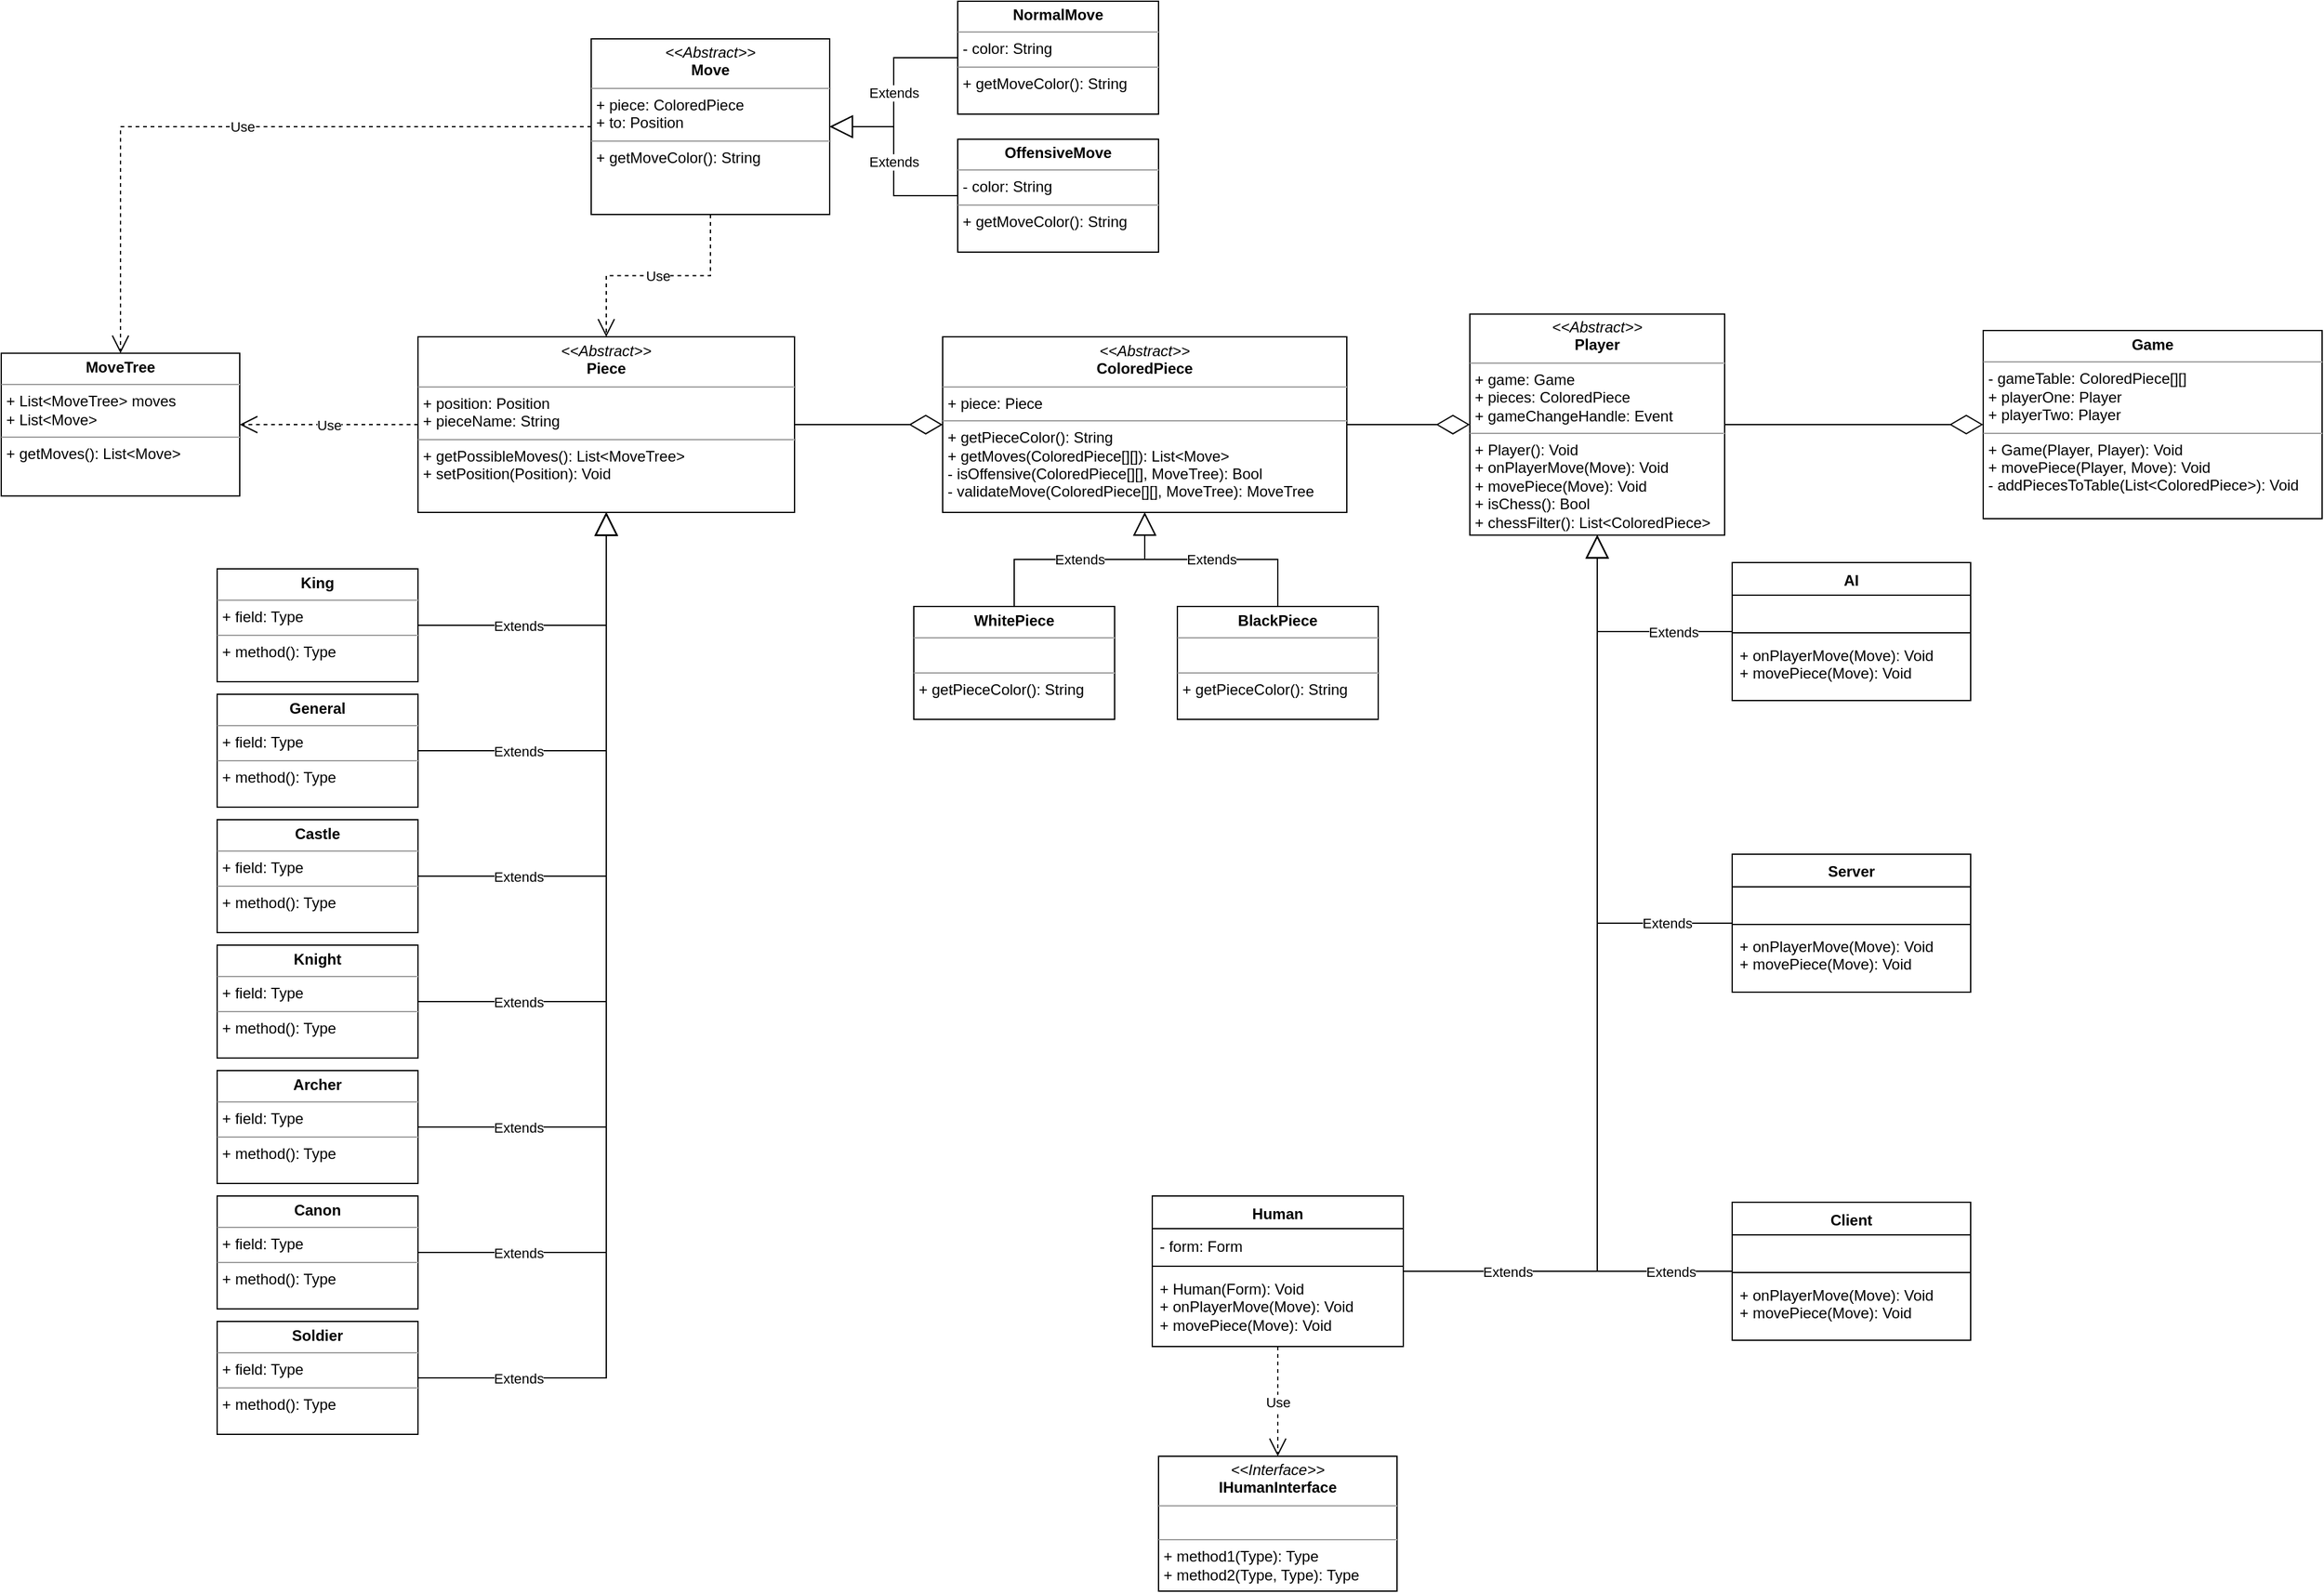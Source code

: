 <mxfile version="21.0.6" type="device"><diagram name="Page-1" id="nTrpsp-pm2qygXV71zAi"><mxGraphModel dx="1105" dy="704" grid="1" gridSize="10" guides="1" tooltips="1" connect="1" arrows="1" fold="1" page="1" pageScale="1" pageWidth="2336" pageHeight="1654" math="0" shadow="0"><root><mxCell id="0"/><mxCell id="1" parent="0"/><mxCell id="Wa3GkqQ6ShVxX3qZaua0-1" value="&lt;p style=&quot;margin:0px;margin-top:4px;text-align:center;&quot;&gt;&lt;i&gt;&amp;lt;&amp;lt;Abstract&amp;gt;&amp;gt;&lt;/i&gt;&lt;br&gt;&lt;b&gt;Player&lt;/b&gt;&lt;/p&gt;&lt;hr size=&quot;1&quot;&gt;&lt;p style=&quot;margin:0px;margin-left:4px;&quot;&gt;+ game: Game&lt;/p&gt;&lt;p style=&quot;margin:0px;margin-left:4px;&quot;&gt;+ pieces: ColoredPiece&lt;/p&gt;&lt;p style=&quot;margin:0px;margin-left:4px;&quot;&gt;+ gameChangeHandle: Event&lt;/p&gt;&lt;hr size=&quot;1&quot;&gt;&lt;p style=&quot;margin:0px;margin-left:4px;&quot;&gt;+ Player(): Void&lt;br&gt;+ onPlayerMove(Move): Void&lt;/p&gt;&lt;p style=&quot;margin:0px;margin-left:4px;&quot;&gt;+ movePiece(Move): Void&lt;/p&gt;&lt;p style=&quot;margin:0px;margin-left:4px;&quot;&gt;+ isChess(): Bool&lt;/p&gt;&lt;p style=&quot;margin:0px;margin-left:4px;&quot;&gt;+ chessFilter(): List&amp;lt;ColoredPiece&amp;gt;&lt;/p&gt;" style="verticalAlign=top;align=left;overflow=fill;fontSize=12;fontFamily=Helvetica;html=1;whiteSpace=wrap;" parent="1" vertex="1"><mxGeometry x="1520" y="299.38" width="203" height="176.25" as="geometry"/></mxCell><mxCell id="Wa3GkqQ6ShVxX3qZaua0-2" value="Human" style="swimlane;fontStyle=1;align=center;verticalAlign=top;childLayout=stackLayout;horizontal=1;startSize=26;horizontalStack=0;resizeParent=1;resizeParentMax=0;resizeLast=0;collapsible=1;marginBottom=0;whiteSpace=wrap;html=1;" parent="1" vertex="1"><mxGeometry x="1267" y="1002.5" width="200" height="120" as="geometry"/></mxCell><mxCell id="Wa3GkqQ6ShVxX3qZaua0-3" value="- form: Form" style="text;strokeColor=none;fillColor=none;align=left;verticalAlign=top;spacingLeft=4;spacingRight=4;overflow=hidden;rotatable=0;points=[[0,0.5],[1,0.5]];portConstraint=eastwest;whiteSpace=wrap;html=1;" parent="Wa3GkqQ6ShVxX3qZaua0-2" vertex="1"><mxGeometry y="26" width="200" height="26" as="geometry"/></mxCell><mxCell id="Wa3GkqQ6ShVxX3qZaua0-4" value="" style="line;strokeWidth=1;fillColor=none;align=left;verticalAlign=middle;spacingTop=-1;spacingLeft=3;spacingRight=3;rotatable=0;labelPosition=right;points=[];portConstraint=eastwest;strokeColor=inherit;" parent="Wa3GkqQ6ShVxX3qZaua0-2" vertex="1"><mxGeometry y="52" width="200" height="8" as="geometry"/></mxCell><mxCell id="Wa3GkqQ6ShVxX3qZaua0-5" value="+ Human(Form): Void&lt;br&gt;+ onPlayerMove(Move): Void&lt;br&gt;+ movePiece(Move): Void" style="text;strokeColor=none;fillColor=none;align=left;verticalAlign=top;spacingLeft=4;spacingRight=4;overflow=hidden;rotatable=0;points=[[0,0.5],[1,0.5]];portConstraint=eastwest;whiteSpace=wrap;html=1;" parent="Wa3GkqQ6ShVxX3qZaua0-2" vertex="1"><mxGeometry y="60" width="200" height="60" as="geometry"/></mxCell><mxCell id="Wa3GkqQ6ShVxX3qZaua0-22" value="&lt;p style=&quot;margin:0px;margin-top:4px;text-align:center;&quot;&gt;&lt;i&gt;&amp;lt;&amp;lt;Abstract&amp;gt;&amp;gt;&lt;/i&gt;&lt;br&gt;&lt;b&gt;Piece&lt;/b&gt;&lt;/p&gt;&lt;hr size=&quot;1&quot;&gt;&lt;p style=&quot;margin:0px;margin-left:4px;&quot;&gt;+ position: Position&lt;br&gt;+ pieceName: String&lt;/p&gt;&lt;hr size=&quot;1&quot;&gt;&lt;p style=&quot;margin:0px;margin-left:4px;&quot;&gt;+ getPossibleMoves(): List&amp;lt;MoveTree&amp;gt;&lt;br&gt;+ setPosition(Position): Void&lt;/p&gt;" style="verticalAlign=top;align=left;overflow=fill;fontSize=12;fontFamily=Helvetica;html=1;whiteSpace=wrap;" parent="1" vertex="1"><mxGeometry x="682" y="317.5" width="300" height="140" as="geometry"/></mxCell><mxCell id="Wa3GkqQ6ShVxX3qZaua0-23" value="&lt;p style=&quot;margin:0px;margin-top:4px;text-align:center;&quot;&gt;&lt;b&gt;King&lt;/b&gt;&lt;/p&gt;&lt;hr size=&quot;1&quot;&gt;&lt;p style=&quot;margin:0px;margin-left:4px;&quot;&gt;+ field: Type&lt;/p&gt;&lt;hr size=&quot;1&quot;&gt;&lt;p style=&quot;margin:0px;margin-left:4px;&quot;&gt;+ method(): Type&lt;/p&gt;" style="verticalAlign=top;align=left;overflow=fill;fontSize=12;fontFamily=Helvetica;html=1;whiteSpace=wrap;" parent="1" vertex="1"><mxGeometry x="522" y="502.5" width="160" height="90" as="geometry"/></mxCell><mxCell id="Wa3GkqQ6ShVxX3qZaua0-25" value="&lt;p style=&quot;margin:0px;margin-top:4px;text-align:center;&quot;&gt;&lt;b&gt;General&lt;/b&gt;&lt;/p&gt;&lt;hr size=&quot;1&quot;&gt;&lt;p style=&quot;margin:0px;margin-left:4px;&quot;&gt;+ field: Type&lt;/p&gt;&lt;hr size=&quot;1&quot;&gt;&lt;p style=&quot;margin:0px;margin-left:4px;&quot;&gt;+ method(): Type&lt;/p&gt;" style="verticalAlign=top;align=left;overflow=fill;fontSize=12;fontFamily=Helvetica;html=1;whiteSpace=wrap;" parent="1" vertex="1"><mxGeometry x="522" y="602.5" width="160" height="90" as="geometry"/></mxCell><mxCell id="Wa3GkqQ6ShVxX3qZaua0-27" value="&lt;p style=&quot;margin:0px;margin-top:4px;text-align:center;&quot;&gt;&lt;b&gt;Castle&lt;/b&gt;&lt;/p&gt;&lt;hr size=&quot;1&quot;&gt;&lt;p style=&quot;margin:0px;margin-left:4px;&quot;&gt;+ field: Type&lt;/p&gt;&lt;hr size=&quot;1&quot;&gt;&lt;p style=&quot;margin:0px;margin-left:4px;&quot;&gt;+ method(): Type&lt;/p&gt;" style="verticalAlign=top;align=left;overflow=fill;fontSize=12;fontFamily=Helvetica;html=1;whiteSpace=wrap;" parent="1" vertex="1"><mxGeometry x="522" y="702.5" width="160" height="90" as="geometry"/></mxCell><mxCell id="Wa3GkqQ6ShVxX3qZaua0-29" value="&lt;p style=&quot;margin:0px;margin-top:4px;text-align:center;&quot;&gt;&lt;b&gt;Knight&lt;/b&gt;&lt;/p&gt;&lt;hr size=&quot;1&quot;&gt;&lt;p style=&quot;margin:0px;margin-left:4px;&quot;&gt;+ field: Type&lt;/p&gt;&lt;hr size=&quot;1&quot;&gt;&lt;p style=&quot;margin:0px;margin-left:4px;&quot;&gt;+ method(): Type&lt;/p&gt;" style="verticalAlign=top;align=left;overflow=fill;fontSize=12;fontFamily=Helvetica;html=1;whiteSpace=wrap;" parent="1" vertex="1"><mxGeometry x="522" y="802.5" width="160" height="90" as="geometry"/></mxCell><mxCell id="Wa3GkqQ6ShVxX3qZaua0-31" value="&lt;p style=&quot;margin:0px;margin-top:4px;text-align:center;&quot;&gt;&lt;b&gt;Archer&lt;/b&gt;&lt;/p&gt;&lt;hr size=&quot;1&quot;&gt;&lt;p style=&quot;margin:0px;margin-left:4px;&quot;&gt;+ field: Type&lt;/p&gt;&lt;hr size=&quot;1&quot;&gt;&lt;p style=&quot;margin:0px;margin-left:4px;&quot;&gt;+ method(): Type&lt;/p&gt;" style="verticalAlign=top;align=left;overflow=fill;fontSize=12;fontFamily=Helvetica;html=1;whiteSpace=wrap;" parent="1" vertex="1"><mxGeometry x="522" y="902.5" width="160" height="90" as="geometry"/></mxCell><mxCell id="Wa3GkqQ6ShVxX3qZaua0-33" value="&lt;p style=&quot;margin:0px;margin-top:4px;text-align:center;&quot;&gt;&lt;b&gt;Canon&lt;/b&gt;&lt;/p&gt;&lt;hr size=&quot;1&quot;&gt;&lt;p style=&quot;margin:0px;margin-left:4px;&quot;&gt;+ field: Type&lt;/p&gt;&lt;hr size=&quot;1&quot;&gt;&lt;p style=&quot;margin:0px;margin-left:4px;&quot;&gt;+ method(): Type&lt;/p&gt;" style="verticalAlign=top;align=left;overflow=fill;fontSize=12;fontFamily=Helvetica;html=1;whiteSpace=wrap;" parent="1" vertex="1"><mxGeometry x="522" y="1002.5" width="160" height="90" as="geometry"/></mxCell><mxCell id="Wa3GkqQ6ShVxX3qZaua0-35" value="&lt;p style=&quot;margin:0px;margin-top:4px;text-align:center;&quot;&gt;&lt;b&gt;Soldier&lt;/b&gt;&lt;/p&gt;&lt;hr size=&quot;1&quot;&gt;&lt;p style=&quot;margin:0px;margin-left:4px;&quot;&gt;+ field: Type&lt;/p&gt;&lt;hr size=&quot;1&quot;&gt;&lt;p style=&quot;margin:0px;margin-left:4px;&quot;&gt;+ method(): Type&lt;/p&gt;" style="verticalAlign=top;align=left;overflow=fill;fontSize=12;fontFamily=Helvetica;html=1;whiteSpace=wrap;" parent="1" vertex="1"><mxGeometry x="522" y="1102.5" width="160" height="90" as="geometry"/></mxCell><mxCell id="Wa3GkqQ6ShVxX3qZaua0-37" value="&lt;p style=&quot;margin:0px;margin-top:4px;text-align:center;&quot;&gt;&lt;i&gt;&amp;lt;&amp;lt;Abstract&amp;gt;&amp;gt;&lt;/i&gt;&lt;br&gt;&lt;b&gt;ColoredPiece&lt;/b&gt;&lt;/p&gt;&lt;hr size=&quot;1&quot;&gt;&lt;p style=&quot;margin:0px;margin-left:4px;&quot;&gt;+ piece: Piece&lt;br&gt;&lt;/p&gt;&lt;hr size=&quot;1&quot;&gt;&lt;p style=&quot;margin:0px;margin-left:4px;&quot;&gt;+ getPieceColor(): String&lt;br&gt;+ getMoves(ColoredPiece[][]): List&amp;lt;Move&amp;gt;&lt;/p&gt;&lt;p style=&quot;margin:0px;margin-left:4px;&quot;&gt;- isOffensive(ColoredPiece[][],&amp;nbsp;MoveTree): Bool&lt;/p&gt;&lt;p style=&quot;margin:0px;margin-left:4px;&quot;&gt;- validateMove(ColoredPiece[][],&amp;nbsp;MoveTree&lt;span style=&quot;background-color: initial;&quot;&gt;): MoveTree&lt;/span&gt;&lt;/p&gt;" style="verticalAlign=top;align=left;overflow=fill;fontSize=12;fontFamily=Helvetica;html=1;whiteSpace=wrap;" parent="1" vertex="1"><mxGeometry x="1100" y="317.51" width="322" height="140" as="geometry"/></mxCell><mxCell id="Wa3GkqQ6ShVxX3qZaua0-39" value="&lt;p style=&quot;margin:0px;margin-top:4px;text-align:center;&quot;&gt;&lt;b&gt;WhitePiece&lt;/b&gt;&lt;/p&gt;&lt;hr size=&quot;1&quot;&gt;&lt;p style=&quot;margin:0px;margin-left:4px;&quot;&gt;&amp;nbsp;&lt;/p&gt;&lt;hr size=&quot;1&quot;&gt;&lt;p style=&quot;margin:0px;margin-left:4px;&quot;&gt;+ getPieceColor(): String&lt;br&gt;&lt;/p&gt;" style="verticalAlign=top;align=left;overflow=fill;fontSize=12;fontFamily=Helvetica;html=1;whiteSpace=wrap;" parent="1" vertex="1"><mxGeometry x="1077" y="532.5" width="160" height="90" as="geometry"/></mxCell><mxCell id="Wa3GkqQ6ShVxX3qZaua0-40" value="&lt;p style=&quot;margin:0px;margin-top:4px;text-align:center;&quot;&gt;&lt;b&gt;BlackPiece&lt;/b&gt;&lt;/p&gt;&lt;hr size=&quot;1&quot;&gt;&lt;p style=&quot;margin:0px;margin-left:4px;&quot;&gt;&amp;nbsp;&lt;/p&gt;&lt;hr size=&quot;1&quot;&gt;&lt;p style=&quot;margin:0px;margin-left:4px;&quot;&gt;+ getPieceColor(): String&lt;br&gt;&lt;/p&gt;" style="verticalAlign=top;align=left;overflow=fill;fontSize=12;fontFamily=Helvetica;html=1;whiteSpace=wrap;" parent="1" vertex="1"><mxGeometry x="1287" y="532.5" width="160" height="90" as="geometry"/></mxCell><mxCell id="Wa3GkqQ6ShVxX3qZaua0-44" value="&lt;p style=&quot;margin:0px;margin-top:4px;text-align:center;&quot;&gt;&lt;b&gt;MoveTree&lt;/b&gt;&lt;/p&gt;&lt;hr size=&quot;1&quot;&gt;&lt;p style=&quot;margin:0px;margin-left:4px;&quot;&gt;+ List&amp;lt;&lt;span style=&quot;border-color: var(--border-color); text-align: center;&quot;&gt;MoveTree&lt;/span&gt;&amp;gt; moves&lt;/p&gt;&lt;p style=&quot;margin:0px;margin-left:4px;&quot;&gt;+ List&amp;lt;Move&amp;gt;&lt;/p&gt;&lt;hr size=&quot;1&quot;&gt;&lt;p style=&quot;margin:0px;margin-left:4px;&quot;&gt;+ getMoves(): List&amp;lt;Move&amp;gt;&lt;/p&gt;" style="verticalAlign=top;align=left;overflow=fill;fontSize=12;fontFamily=Helvetica;html=1;whiteSpace=wrap;" parent="1" vertex="1"><mxGeometry x="350" y="330.63" width="190" height="113.75" as="geometry"/></mxCell><mxCell id="Vi_wcE8HfIReCXYGu_xj-1" value="&lt;p style=&quot;margin:0px;margin-top:4px;text-align:center;&quot;&gt;&lt;b&gt;Game&lt;/b&gt;&lt;/p&gt;&lt;hr size=&quot;1&quot;&gt;&lt;p style=&quot;margin:0px;margin-left:4px;&quot;&gt;- gameTable: ColoredPiece[][]&lt;/p&gt;&lt;p style=&quot;margin:0px;margin-left:4px;&quot;&gt;+ playerOne: Player&lt;/p&gt;&lt;p style=&quot;margin:0px;margin-left:4px;&quot;&gt;+ playerTwo: Player&lt;/p&gt;&lt;hr size=&quot;1&quot;&gt;&lt;p style=&quot;margin:0px;margin-left:4px;&quot;&gt;+ Game(Player, Player): Void&lt;/p&gt;&lt;p style=&quot;margin:0px;margin-left:4px;&quot;&gt;+ movePiece(Player, Move): Void&lt;/p&gt;&lt;p style=&quot;margin:0px;margin-left:4px;&quot;&gt;- addPiecesToTable(List&amp;lt;ColoredPiece&amp;gt;): Void&lt;/p&gt;" style="verticalAlign=top;align=left;overflow=fill;fontSize=12;fontFamily=Helvetica;html=1;whiteSpace=wrap;" parent="1" vertex="1"><mxGeometry x="1929" y="312.5" width="270" height="150" as="geometry"/></mxCell><mxCell id="Vi_wcE8HfIReCXYGu_xj-2" value="" style="endArrow=diamondThin;endFill=0;endSize=24;html=1;rounded=0;entryX=0;entryY=0.5;entryDx=0;entryDy=0;exitX=1;exitY=0.5;exitDx=0;exitDy=0;edgeStyle=orthogonalEdgeStyle;" parent="1" source="Wa3GkqQ6ShVxX3qZaua0-1" target="Vi_wcE8HfIReCXYGu_xj-1" edge="1"><mxGeometry width="160" relative="1" as="geometry"><mxPoint x="1817" y="502.5" as="sourcePoint"/><mxPoint x="1977" y="502.5" as="targetPoint"/></mxGeometry></mxCell><mxCell id="Vi_wcE8HfIReCXYGu_xj-3" value="Extends" style="endArrow=block;endSize=16;endFill=0;html=1;rounded=0;entryX=0.5;entryY=1;entryDx=0;entryDy=0;edgeStyle=orthogonalEdgeStyle;exitX=1;exitY=0.5;exitDx=0;exitDy=0;" parent="1" source="Wa3GkqQ6ShVxX3qZaua0-2" target="Wa3GkqQ6ShVxX3qZaua0-1" edge="1"><mxGeometry x="-0.776" width="160" relative="1" as="geometry"><mxPoint x="1560" y="990" as="sourcePoint"/><mxPoint x="1757" y="642.5" as="targetPoint"/><mxPoint as="offset"/></mxGeometry></mxCell><mxCell id="Vi_wcE8HfIReCXYGu_xj-4" value="Extends" style="endArrow=block;endSize=16;endFill=0;html=1;rounded=0;entryX=0.5;entryY=1;entryDx=0;entryDy=0;exitX=0;exitY=0.5;exitDx=0;exitDy=0;edgeStyle=orthogonalEdgeStyle;" parent="1" source="Vi_wcE8HfIReCXYGu_xj-7" target="Wa3GkqQ6ShVxX3qZaua0-1" edge="1"><mxGeometry x="-0.492" width="160" relative="1" as="geometry"><mxPoint x="1747" y="691.5" as="sourcePoint"/><mxPoint x="1597" y="533.5" as="targetPoint"/><mxPoint as="offset"/></mxGeometry></mxCell><mxCell id="Vi_wcE8HfIReCXYGu_xj-5" value="Extends" style="endArrow=block;endSize=16;endFill=0;html=1;rounded=0;entryX=0.5;entryY=1;entryDx=0;entryDy=0;edgeStyle=orthogonalEdgeStyle;exitX=0;exitY=0.5;exitDx=0;exitDy=0;" parent="1" source="Vi_wcE8HfIReCXYGu_xj-11" target="Wa3GkqQ6ShVxX3qZaua0-1" edge="1"><mxGeometry x="-0.748" width="160" relative="1" as="geometry"><mxPoint x="1727" y="812.5" as="sourcePoint"/><mxPoint x="1632" y="472.5" as="targetPoint"/><mxPoint as="offset"/></mxGeometry></mxCell><mxCell id="Vi_wcE8HfIReCXYGu_xj-6" value="Extends" style="endArrow=block;endSize=16;endFill=0;html=1;rounded=0;entryX=0.5;entryY=1;entryDx=0;entryDy=0;edgeStyle=orthogonalEdgeStyle;exitX=0;exitY=0.5;exitDx=0;exitDy=0;" parent="1" source="Vi_wcE8HfIReCXYGu_xj-15" target="Wa3GkqQ6ShVxX3qZaua0-1" edge="1"><mxGeometry x="-0.859" width="160" relative="1" as="geometry"><mxPoint x="1727" y="962.5" as="sourcePoint"/><mxPoint x="1632" y="472.5" as="targetPoint"/><mxPoint as="offset"/></mxGeometry></mxCell><mxCell id="Vi_wcE8HfIReCXYGu_xj-7" value="AI" style="swimlane;fontStyle=1;align=center;verticalAlign=top;childLayout=stackLayout;horizontal=1;startSize=26;horizontalStack=0;resizeParent=1;resizeParentMax=0;resizeLast=0;collapsible=1;marginBottom=0;whiteSpace=wrap;html=1;" parent="1" vertex="1"><mxGeometry x="1729" y="497.5" width="190" height="110" as="geometry"/></mxCell><mxCell id="Vi_wcE8HfIReCXYGu_xj-8" value="&amp;nbsp;" style="text;strokeColor=none;fillColor=none;align=left;verticalAlign=top;spacingLeft=4;spacingRight=4;overflow=hidden;rotatable=0;points=[[0,0.5],[1,0.5]];portConstraint=eastwest;whiteSpace=wrap;html=1;" parent="Vi_wcE8HfIReCXYGu_xj-7" vertex="1"><mxGeometry y="26" width="190" height="26" as="geometry"/></mxCell><mxCell id="Vi_wcE8HfIReCXYGu_xj-9" value="" style="line;strokeWidth=1;fillColor=none;align=left;verticalAlign=middle;spacingTop=-1;spacingLeft=3;spacingRight=3;rotatable=0;labelPosition=right;points=[];portConstraint=eastwest;strokeColor=inherit;" parent="Vi_wcE8HfIReCXYGu_xj-7" vertex="1"><mxGeometry y="52" width="190" height="8" as="geometry"/></mxCell><mxCell id="Vi_wcE8HfIReCXYGu_xj-10" value="+ onPlayerMove(Move): Void&lt;br&gt;+ movePiece(Move): Void" style="text;strokeColor=none;fillColor=none;align=left;verticalAlign=top;spacingLeft=4;spacingRight=4;overflow=hidden;rotatable=0;points=[[0,0.5],[1,0.5]];portConstraint=eastwest;whiteSpace=wrap;html=1;" parent="Vi_wcE8HfIReCXYGu_xj-7" vertex="1"><mxGeometry y="60" width="190" height="50" as="geometry"/></mxCell><mxCell id="Vi_wcE8HfIReCXYGu_xj-11" value="Server" style="swimlane;fontStyle=1;align=center;verticalAlign=top;childLayout=stackLayout;horizontal=1;startSize=26;horizontalStack=0;resizeParent=1;resizeParentMax=0;resizeLast=0;collapsible=1;marginBottom=0;whiteSpace=wrap;html=1;" parent="1" vertex="1"><mxGeometry x="1729" y="730" width="190" height="110" as="geometry"/></mxCell><mxCell id="Vi_wcE8HfIReCXYGu_xj-12" value="&amp;nbsp;" style="text;strokeColor=none;fillColor=none;align=left;verticalAlign=top;spacingLeft=4;spacingRight=4;overflow=hidden;rotatable=0;points=[[0,0.5],[1,0.5]];portConstraint=eastwest;whiteSpace=wrap;html=1;" parent="Vi_wcE8HfIReCXYGu_xj-11" vertex="1"><mxGeometry y="26" width="190" height="26" as="geometry"/></mxCell><mxCell id="Vi_wcE8HfIReCXYGu_xj-13" value="" style="line;strokeWidth=1;fillColor=none;align=left;verticalAlign=middle;spacingTop=-1;spacingLeft=3;spacingRight=3;rotatable=0;labelPosition=right;points=[];portConstraint=eastwest;strokeColor=inherit;" parent="Vi_wcE8HfIReCXYGu_xj-11" vertex="1"><mxGeometry y="52" width="190" height="8" as="geometry"/></mxCell><mxCell id="Vi_wcE8HfIReCXYGu_xj-14" value="+ onPlayerMove(Move): Void&lt;br&gt;+ movePiece(Move): Void" style="text;strokeColor=none;fillColor=none;align=left;verticalAlign=top;spacingLeft=4;spacingRight=4;overflow=hidden;rotatable=0;points=[[0,0.5],[1,0.5]];portConstraint=eastwest;whiteSpace=wrap;html=1;" parent="Vi_wcE8HfIReCXYGu_xj-11" vertex="1"><mxGeometry y="60" width="190" height="50" as="geometry"/></mxCell><mxCell id="Vi_wcE8HfIReCXYGu_xj-15" value="Client" style="swimlane;fontStyle=1;align=center;verticalAlign=top;childLayout=stackLayout;horizontal=1;startSize=26;horizontalStack=0;resizeParent=1;resizeParentMax=0;resizeLast=0;collapsible=1;marginBottom=0;whiteSpace=wrap;html=1;" parent="1" vertex="1"><mxGeometry x="1729" y="1007.5" width="190" height="110" as="geometry"/></mxCell><mxCell id="Vi_wcE8HfIReCXYGu_xj-16" value="&amp;nbsp;" style="text;strokeColor=none;fillColor=none;align=left;verticalAlign=top;spacingLeft=4;spacingRight=4;overflow=hidden;rotatable=0;points=[[0,0.5],[1,0.5]];portConstraint=eastwest;whiteSpace=wrap;html=1;" parent="Vi_wcE8HfIReCXYGu_xj-15" vertex="1"><mxGeometry y="26" width="190" height="26" as="geometry"/></mxCell><mxCell id="Vi_wcE8HfIReCXYGu_xj-17" value="" style="line;strokeWidth=1;fillColor=none;align=left;verticalAlign=middle;spacingTop=-1;spacingLeft=3;spacingRight=3;rotatable=0;labelPosition=right;points=[];portConstraint=eastwest;strokeColor=inherit;" parent="Vi_wcE8HfIReCXYGu_xj-15" vertex="1"><mxGeometry y="52" width="190" height="8" as="geometry"/></mxCell><mxCell id="Vi_wcE8HfIReCXYGu_xj-18" value="+ onPlayerMove(Move): Void&lt;br&gt;+ movePiece(Move): Void" style="text;strokeColor=none;fillColor=none;align=left;verticalAlign=top;spacingLeft=4;spacingRight=4;overflow=hidden;rotatable=0;points=[[0,0.5],[1,0.5]];portConstraint=eastwest;whiteSpace=wrap;html=1;" parent="Vi_wcE8HfIReCXYGu_xj-15" vertex="1"><mxGeometry y="60" width="190" height="50" as="geometry"/></mxCell><mxCell id="Vi_wcE8HfIReCXYGu_xj-19" value="" style="endArrow=diamondThin;endFill=0;endSize=24;html=1;rounded=0;entryX=0;entryY=0.5;entryDx=0;entryDy=0;exitX=1;exitY=0.5;exitDx=0;exitDy=0;edgeStyle=orthogonalEdgeStyle;" parent="1" source="Wa3GkqQ6ShVxX3qZaua0-37" target="Wa3GkqQ6ShVxX3qZaua0-1" edge="1"><mxGeometry width="160" relative="1" as="geometry"><mxPoint x="1062" y="712.5" as="sourcePoint"/><mxPoint x="1222" y="712.5" as="targetPoint"/></mxGeometry></mxCell><mxCell id="Vi_wcE8HfIReCXYGu_xj-20" value="Extends" style="endArrow=block;endSize=16;endFill=0;html=1;rounded=0;exitX=0.5;exitY=0;exitDx=0;exitDy=0;entryX=0.5;entryY=1;entryDx=0;entryDy=0;edgeStyle=orthogonalEdgeStyle;" parent="1" source="Wa3GkqQ6ShVxX3qZaua0-39" target="Wa3GkqQ6ShVxX3qZaua0-37" edge="1"><mxGeometry width="160" relative="1" as="geometry"><mxPoint x="1072" y="462.5" as="sourcePoint"/><mxPoint x="1232" y="462.5" as="targetPoint"/></mxGeometry></mxCell><mxCell id="Vi_wcE8HfIReCXYGu_xj-21" value="Extends" style="endArrow=block;endSize=16;endFill=0;html=1;rounded=0;exitX=0.5;exitY=0;exitDx=0;exitDy=0;entryX=0.5;entryY=1;entryDx=0;entryDy=0;edgeStyle=orthogonalEdgeStyle;" parent="1" source="Wa3GkqQ6ShVxX3qZaua0-40" target="Wa3GkqQ6ShVxX3qZaua0-37" edge="1"><mxGeometry width="160" relative="1" as="geometry"><mxPoint x="1092" y="542.5" as="sourcePoint"/><mxPoint x="1207" y="467.5" as="targetPoint"/></mxGeometry></mxCell><mxCell id="Vi_wcE8HfIReCXYGu_xj-23" value="" style="endArrow=diamondThin;endFill=0;endSize=24;html=1;rounded=0;entryX=0;entryY=0.5;entryDx=0;entryDy=0;exitX=1;exitY=0.5;exitDx=0;exitDy=0;edgeStyle=orthogonalEdgeStyle;" parent="1" source="Wa3GkqQ6ShVxX3qZaua0-22" target="Wa3GkqQ6ShVxX3qZaua0-37" edge="1"><mxGeometry width="160" relative="1" as="geometry"><mxPoint x="962" y="432.5" as="sourcePoint"/><mxPoint x="1122" y="432.5" as="targetPoint"/></mxGeometry></mxCell><mxCell id="Vi_wcE8HfIReCXYGu_xj-24" value="Extends" style="endArrow=block;endSize=16;endFill=0;html=1;rounded=0;entryX=0.5;entryY=1;entryDx=0;entryDy=0;exitX=1;exitY=0.5;exitDx=0;exitDy=0;edgeStyle=orthogonalEdgeStyle;" parent="1" source="Wa3GkqQ6ShVxX3qZaua0-23" target="Wa3GkqQ6ShVxX3qZaua0-22" edge="1"><mxGeometry x="-0.333" width="160" relative="1" as="geometry"><mxPoint x="682" y="492.5" as="sourcePoint"/><mxPoint x="842" y="492.5" as="targetPoint"/><mxPoint as="offset"/></mxGeometry></mxCell><mxCell id="Vi_wcE8HfIReCXYGu_xj-25" value="Extends" style="endArrow=block;endSize=16;endFill=0;html=1;rounded=0;entryX=0.5;entryY=1;entryDx=0;entryDy=0;exitX=1;exitY=0.5;exitDx=0;exitDy=0;edgeStyle=orthogonalEdgeStyle;" parent="1" source="Wa3GkqQ6ShVxX3qZaua0-25" target="Wa3GkqQ6ShVxX3qZaua0-22" edge="1"><mxGeometry x="-0.529" width="160" relative="1" as="geometry"><mxPoint x="692" y="557.5" as="sourcePoint"/><mxPoint x="842" y="467.5" as="targetPoint"/><mxPoint as="offset"/></mxGeometry></mxCell><mxCell id="Vi_wcE8HfIReCXYGu_xj-26" value="Extends" style="endArrow=block;endSize=16;endFill=0;html=1;rounded=0;entryX=0.5;entryY=1;entryDx=0;entryDy=0;exitX=1;exitY=0.5;exitDx=0;exitDy=0;edgeStyle=orthogonalEdgeStyle;" parent="1" source="Wa3GkqQ6ShVxX3qZaua0-27" target="Wa3GkqQ6ShVxX3qZaua0-22" edge="1"><mxGeometry x="-0.636" width="160" relative="1" as="geometry"><mxPoint x="702" y="567.5" as="sourcePoint"/><mxPoint x="852" y="477.5" as="targetPoint"/><mxPoint as="offset"/></mxGeometry></mxCell><mxCell id="Vi_wcE8HfIReCXYGu_xj-27" value="Extends" style="endArrow=block;endSize=16;endFill=0;html=1;rounded=0;entryX=0.5;entryY=1;entryDx=0;entryDy=0;exitX=1;exitY=0.5;exitDx=0;exitDy=0;edgeStyle=orthogonalEdgeStyle;" parent="1" source="Wa3GkqQ6ShVxX3qZaua0-29" target="Wa3GkqQ6ShVxX3qZaua0-22" edge="1"><mxGeometry x="-0.704" width="160" relative="1" as="geometry"><mxPoint x="712" y="577.5" as="sourcePoint"/><mxPoint x="862" y="487.5" as="targetPoint"/><mxPoint as="offset"/></mxGeometry></mxCell><mxCell id="Vi_wcE8HfIReCXYGu_xj-28" value="Extends" style="endArrow=block;endSize=16;endFill=0;html=1;rounded=0;entryX=0.5;entryY=1;entryDx=0;entryDy=0;exitX=1;exitY=0.5;exitDx=0;exitDy=0;edgeStyle=orthogonalEdgeStyle;" parent="1" source="Wa3GkqQ6ShVxX3qZaua0-31" target="Wa3GkqQ6ShVxX3qZaua0-22" edge="1"><mxGeometry x="-0.75" width="160" relative="1" as="geometry"><mxPoint x="722" y="587.5" as="sourcePoint"/><mxPoint x="872" y="497.5" as="targetPoint"/><mxPoint as="offset"/></mxGeometry></mxCell><mxCell id="Vi_wcE8HfIReCXYGu_xj-29" value="Extends" style="endArrow=block;endSize=16;endFill=0;html=1;rounded=0;entryX=0.5;entryY=1;entryDx=0;entryDy=0;exitX=1;exitY=0.5;exitDx=0;exitDy=0;edgeStyle=orthogonalEdgeStyle;" parent="1" source="Wa3GkqQ6ShVxX3qZaua0-33" target="Wa3GkqQ6ShVxX3qZaua0-22" edge="1"><mxGeometry x="-0.784" width="160" relative="1" as="geometry"><mxPoint x="692" y="957.5" as="sourcePoint"/><mxPoint x="842" y="467.5" as="targetPoint"/><mxPoint as="offset"/></mxGeometry></mxCell><mxCell id="Vi_wcE8HfIReCXYGu_xj-30" value="Extends" style="endArrow=block;endSize=16;endFill=0;html=1;rounded=0;entryX=0.5;entryY=1;entryDx=0;entryDy=0;exitX=1;exitY=0.5;exitDx=0;exitDy=0;edgeStyle=orthogonalEdgeStyle;" parent="1" source="Wa3GkqQ6ShVxX3qZaua0-35" target="Wa3GkqQ6ShVxX3qZaua0-22" edge="1"><mxGeometry x="-0.809" width="160" relative="1" as="geometry"><mxPoint x="702" y="967.5" as="sourcePoint"/><mxPoint x="852" y="477.5" as="targetPoint"/><mxPoint as="offset"/></mxGeometry></mxCell><mxCell id="Vi_wcE8HfIReCXYGu_xj-31" value="Use" style="endArrow=open;endSize=12;dashed=1;html=1;rounded=0;entryX=1;entryY=0.5;entryDx=0;entryDy=0;exitX=0;exitY=0.5;exitDx=0;exitDy=0;edgeStyle=orthogonalEdgeStyle;" parent="1" source="Wa3GkqQ6ShVxX3qZaua0-22" target="Wa3GkqQ6ShVxX3qZaua0-44" edge="1"><mxGeometry width="160" relative="1" as="geometry"><mxPoint x="502" y="442.5" as="sourcePoint"/><mxPoint x="662" y="442.5" as="targetPoint"/></mxGeometry></mxCell><mxCell id="Vi_wcE8HfIReCXYGu_xj-34" value="&lt;p style=&quot;margin:0px;margin-top:4px;text-align:center;&quot;&gt;&lt;i&gt;&amp;lt;&amp;lt;Abstract&amp;gt;&amp;gt;&lt;/i&gt;&lt;br&gt;&lt;b&gt;Move&lt;/b&gt;&lt;/p&gt;&lt;hr size=&quot;1&quot;&gt;&lt;p style=&quot;margin:0px;margin-left:4px;&quot;&gt;&lt;span style=&quot;background-color: initial;&quot;&gt;+ piece: ColoredPiece&lt;/span&gt;&lt;br&gt;&lt;/p&gt;&lt;p style=&quot;margin:0px;margin-left:4px;&quot;&gt;+ to: Position&lt;/p&gt;&lt;hr size=&quot;1&quot;&gt;&lt;p style=&quot;margin:0px;margin-left:4px;&quot;&gt;+ getMoveColor(): String&lt;/p&gt;" style="verticalAlign=top;align=left;overflow=fill;fontSize=12;fontFamily=Helvetica;html=1;whiteSpace=wrap;" parent="1" vertex="1"><mxGeometry x="820" y="80" width="190" height="140" as="geometry"/></mxCell><mxCell id="Vi_wcE8HfIReCXYGu_xj-35" value="&lt;p style=&quot;margin:0px;margin-top:4px;text-align:center;&quot;&gt;&lt;b&gt;NormalMove&lt;/b&gt;&lt;/p&gt;&lt;hr size=&quot;1&quot;&gt;&lt;p style=&quot;margin:0px;margin-left:4px;&quot;&gt;- color: String&lt;/p&gt;&lt;hr size=&quot;1&quot;&gt;&lt;p style=&quot;margin:0px;margin-left:4px;&quot;&gt;+ getMoveColor(): String&lt;br&gt;&lt;/p&gt;" style="verticalAlign=top;align=left;overflow=fill;fontSize=12;fontFamily=Helvetica;html=1;whiteSpace=wrap;" parent="1" vertex="1"><mxGeometry x="1112" y="50" width="160" height="90" as="geometry"/></mxCell><mxCell id="Vi_wcE8HfIReCXYGu_xj-36" value="&lt;p style=&quot;margin:0px;margin-top:4px;text-align:center;&quot;&gt;&lt;b&gt;OffensiveMove&lt;/b&gt;&lt;/p&gt;&lt;hr size=&quot;1&quot;&gt;&lt;p style=&quot;margin:0px;margin-left:4px;&quot;&gt;- color: String&lt;/p&gt;&lt;hr size=&quot;1&quot;&gt;&lt;p style=&quot;margin:0px;margin-left:4px;&quot;&gt;+ getMoveColor(): String&lt;br&gt;&lt;/p&gt;" style="verticalAlign=top;align=left;overflow=fill;fontSize=12;fontFamily=Helvetica;html=1;whiteSpace=wrap;" parent="1" vertex="1"><mxGeometry x="1112" y="160" width="160" height="90" as="geometry"/></mxCell><mxCell id="Vi_wcE8HfIReCXYGu_xj-40" value="Use" style="endArrow=open;endSize=12;dashed=1;html=1;rounded=0;exitX=0.5;exitY=1;exitDx=0;exitDy=0;edgeStyle=orthogonalEdgeStyle;" parent="1" source="Vi_wcE8HfIReCXYGu_xj-34" target="Wa3GkqQ6ShVxX3qZaua0-22" edge="1"><mxGeometry width="160" relative="1" as="geometry"><mxPoint x="1130" y="370" as="sourcePoint"/><mxPoint x="1290" y="370" as="targetPoint"/></mxGeometry></mxCell><mxCell id="Vi_wcE8HfIReCXYGu_xj-41" value="Extends" style="endArrow=block;endSize=16;endFill=0;html=1;rounded=0;entryX=1;entryY=0.5;entryDx=0;entryDy=0;exitX=0;exitY=0.5;exitDx=0;exitDy=0;edgeStyle=orthogonalEdgeStyle;" parent="1" source="Vi_wcE8HfIReCXYGu_xj-35" target="Vi_wcE8HfIReCXYGu_xj-34" edge="1"><mxGeometry width="160" relative="1" as="geometry"><mxPoint x="782" y="220" as="sourcePoint"/><mxPoint x="942" y="220" as="targetPoint"/></mxGeometry></mxCell><mxCell id="Vi_wcE8HfIReCXYGu_xj-42" value="Extends" style="endArrow=block;endSize=16;endFill=0;html=1;rounded=0;entryX=1;entryY=0.5;entryDx=0;entryDy=0;exitX=0;exitY=0.5;exitDx=0;exitDy=0;edgeStyle=orthogonalEdgeStyle;" parent="1" source="Vi_wcE8HfIReCXYGu_xj-36" target="Vi_wcE8HfIReCXYGu_xj-34" edge="1"><mxGeometry width="160" relative="1" as="geometry"><mxPoint x="1122" y="105" as="sourcePoint"/><mxPoint x="1020" y="130" as="targetPoint"/></mxGeometry></mxCell><mxCell id="Vi_wcE8HfIReCXYGu_xj-43" value="Use" style="endArrow=open;endSize=12;dashed=1;html=1;rounded=0;edgeStyle=orthogonalEdgeStyle;" parent="1" source="Vi_wcE8HfIReCXYGu_xj-34" target="Wa3GkqQ6ShVxX3qZaua0-44" edge="1"><mxGeometry width="160" relative="1" as="geometry"><mxPoint x="700" y="184.52" as="sourcePoint"/><mxPoint x="860" y="184.52" as="targetPoint"/></mxGeometry></mxCell><mxCell id="Vi_wcE8HfIReCXYGu_xj-44" value="&lt;p style=&quot;margin:0px;margin-top:4px;text-align:center;&quot;&gt;&lt;i&gt;&amp;lt;&amp;lt;Interface&amp;gt;&amp;gt;&lt;/i&gt;&lt;br&gt;&lt;b&gt;IHumanInterface&lt;/b&gt;&lt;/p&gt;&lt;hr size=&quot;1&quot;&gt;&lt;p style=&quot;margin:0px;margin-left:4px;&quot;&gt;&amp;nbsp;&lt;/p&gt;&lt;hr size=&quot;1&quot;&gt;&lt;p style=&quot;margin:0px;margin-left:4px;&quot;&gt;+ method1(Type): Type&lt;br&gt;+ method2(Type, Type): Type&lt;/p&gt;" style="verticalAlign=top;align=left;overflow=fill;fontSize=12;fontFamily=Helvetica;html=1;whiteSpace=wrap;" parent="1" vertex="1"><mxGeometry x="1272" y="1210" width="190" height="107.5" as="geometry"/></mxCell><mxCell id="Vi_wcE8HfIReCXYGu_xj-45" value="Use" style="endArrow=open;endSize=12;dashed=1;html=1;rounded=0;entryX=0.5;entryY=0;entryDx=0;entryDy=0;edgeStyle=orthogonalEdgeStyle;" parent="1" source="Wa3GkqQ6ShVxX3qZaua0-2" target="Vi_wcE8HfIReCXYGu_xj-44" edge="1"><mxGeometry width="160" relative="1" as="geometry"><mxPoint x="1338" y="1225.5" as="sourcePoint"/><mxPoint x="1498" y="1225.5" as="targetPoint"/></mxGeometry></mxCell></root></mxGraphModel></diagram></mxfile>